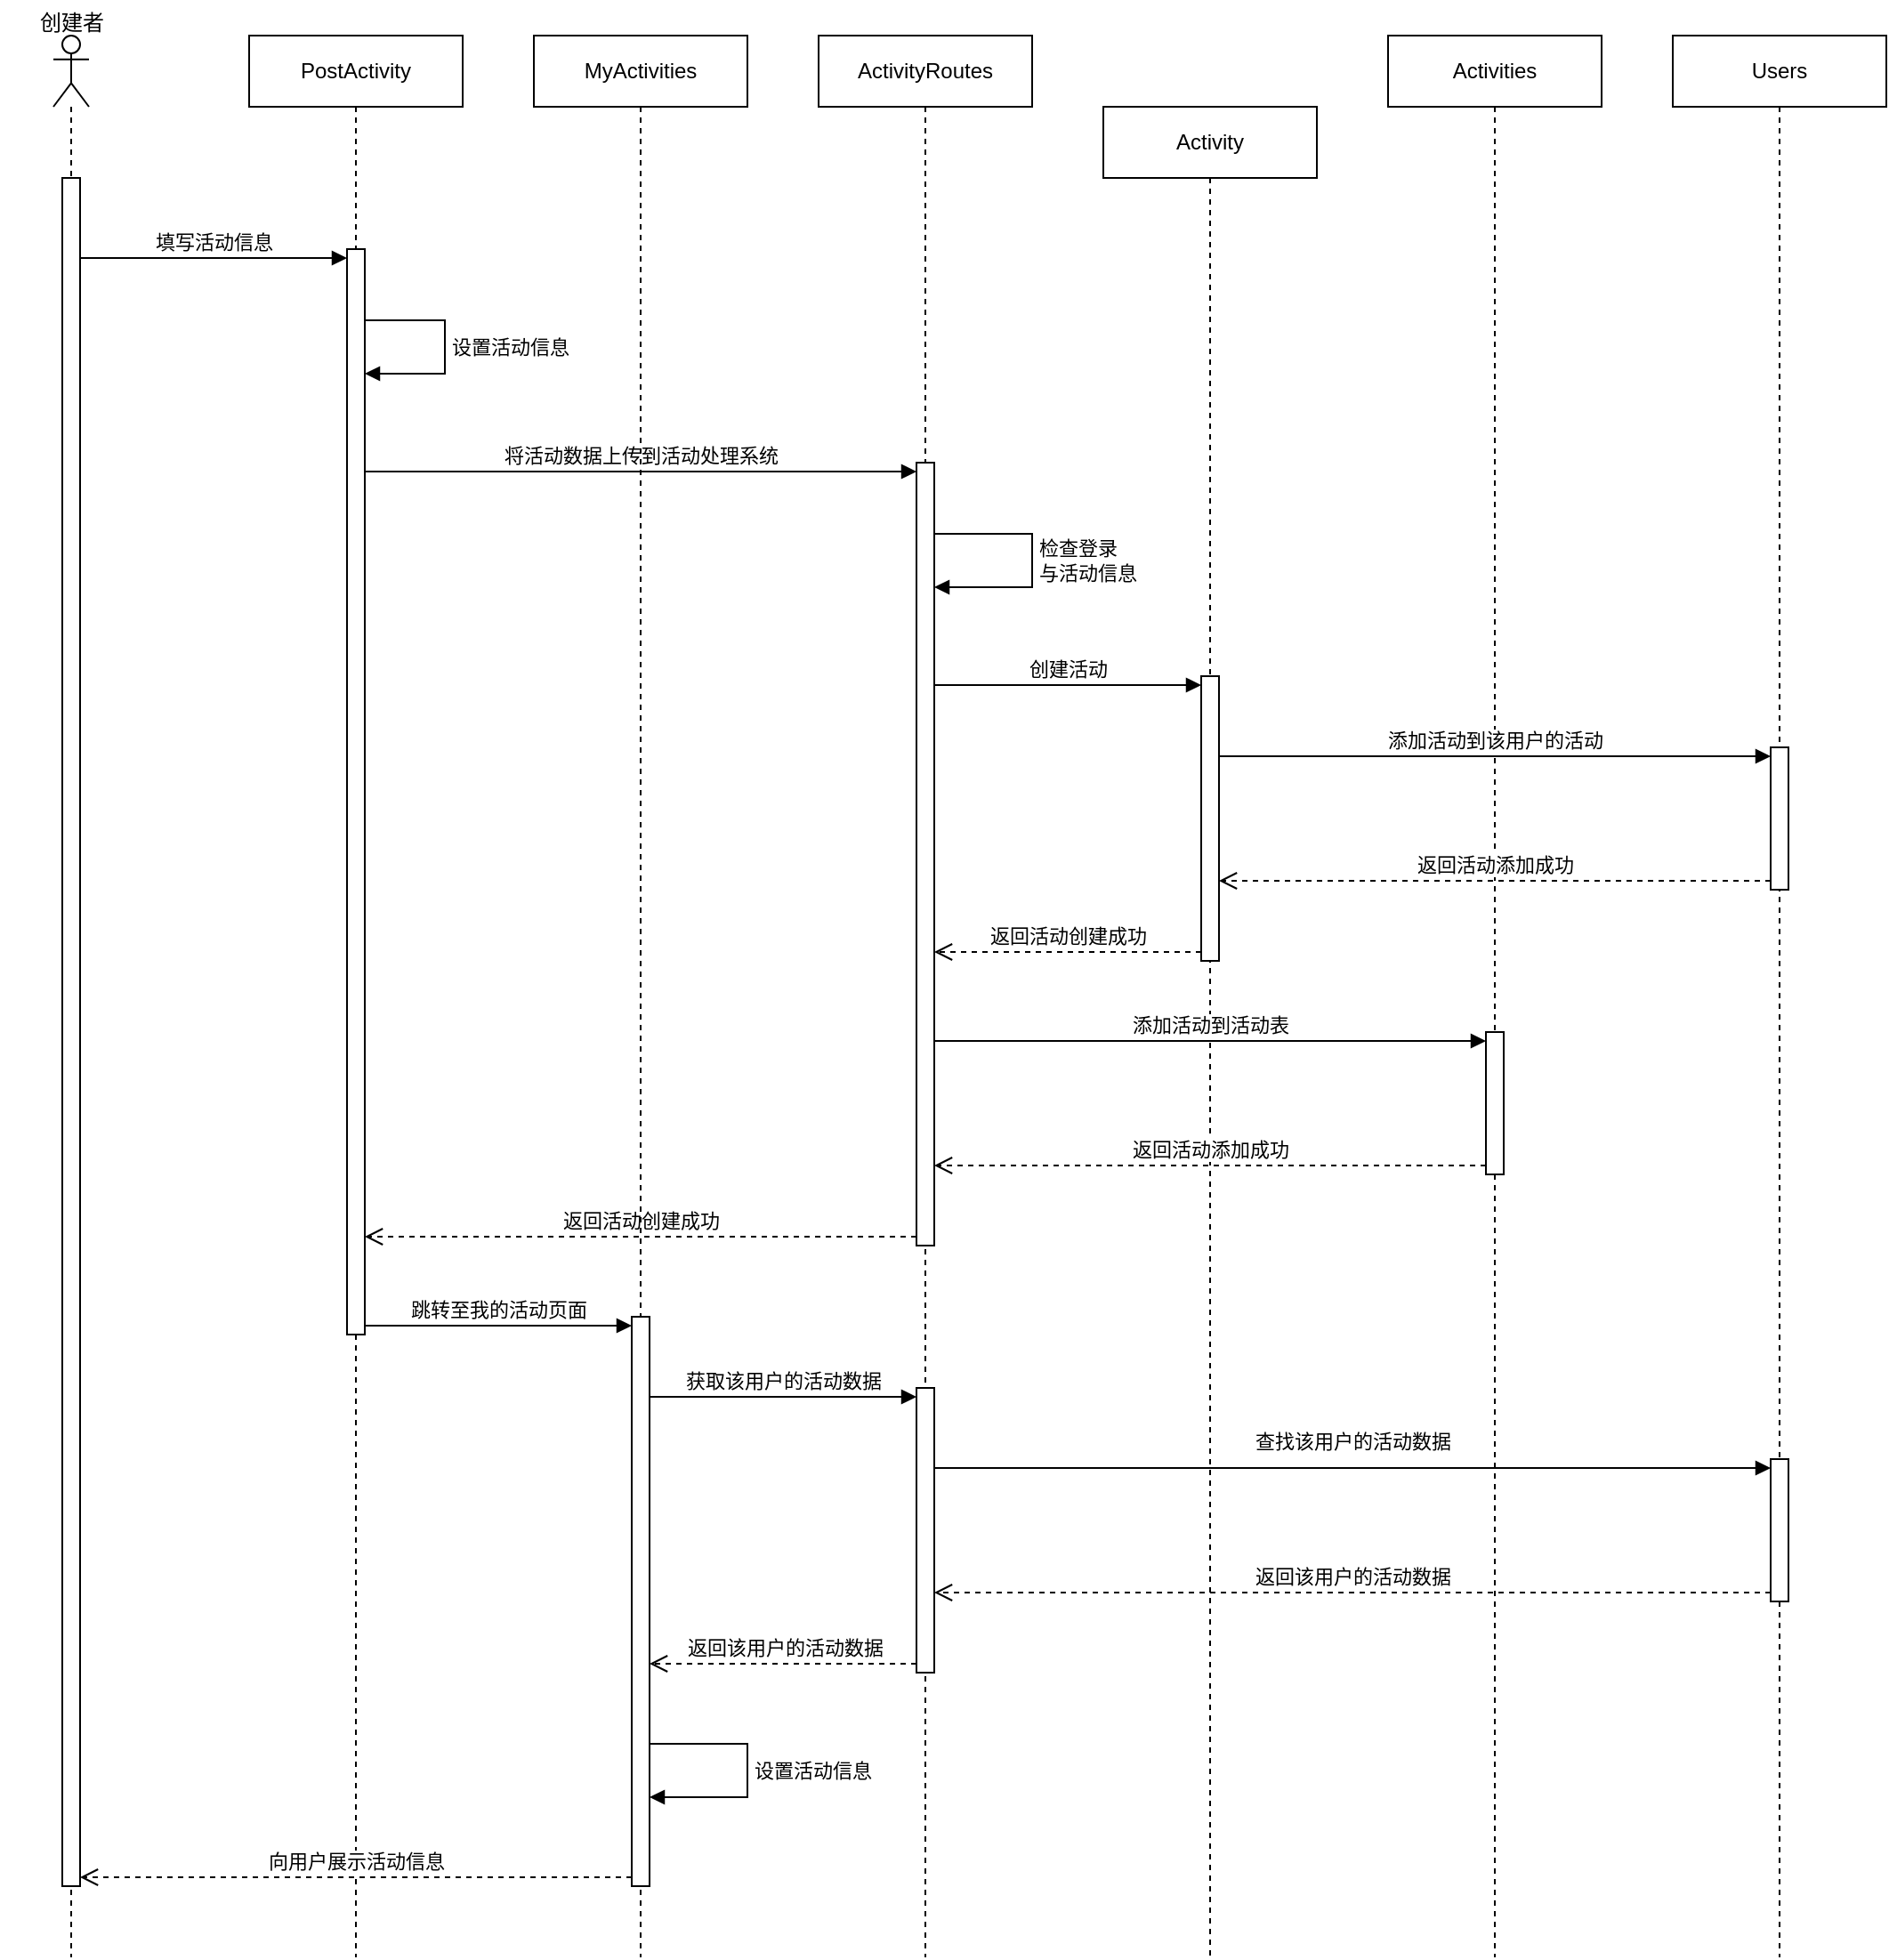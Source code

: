 <mxfile version="26.2.8">
  <diagram name="Page-1" id="2YBvvXClWsGukQMizWep">
    <mxGraphModel dx="2195" dy="1405" grid="1" gridSize="10" guides="1" tooltips="1" connect="1" arrows="1" fold="1" page="1" pageScale="1" pageWidth="850" pageHeight="1100" math="0" shadow="0">
      <root>
        <mxCell id="0" />
        <mxCell id="1" parent="0" />
        <mxCell id="CESZngJtCbdqiEpLdhRZ-2" value="" style="shape=umlLifeline;perimeter=lifelinePerimeter;whiteSpace=wrap;html=1;container=1;dropTarget=0;collapsible=0;recursiveResize=0;outlineConnect=0;portConstraint=eastwest;newEdgeStyle={&quot;curved&quot;:0,&quot;rounded&quot;:0};participant=umlActor;" parent="1" vertex="1">
          <mxGeometry x="90" y="40" width="20" height="1080" as="geometry" />
        </mxCell>
        <mxCell id="CESZngJtCbdqiEpLdhRZ-50" value="" style="html=1;points=[[0,0,0,0,5],[0,1,0,0,-5],[1,0,0,0,5],[1,1,0,0,-5]];perimeter=orthogonalPerimeter;outlineConnect=0;targetShapes=umlLifeline;portConstraint=eastwest;newEdgeStyle={&quot;curved&quot;:0,&quot;rounded&quot;:0};" parent="CESZngJtCbdqiEpLdhRZ-2" vertex="1">
          <mxGeometry x="5" y="80" width="10" height="960" as="geometry" />
        </mxCell>
        <mxCell id="CESZngJtCbdqiEpLdhRZ-4" value="&lt;span style=&quot;font-weight: 400;&quot;&gt;创建者&lt;/span&gt;" style="text;align=center;fontStyle=1;verticalAlign=middle;spacingLeft=3;spacingRight=3;strokeColor=none;rotatable=0;points=[[0,0.5],[1,0.5]];portConstraint=eastwest;html=1;" parent="1" vertex="1">
          <mxGeometry x="60" y="20" width="80" height="26" as="geometry" />
        </mxCell>
        <mxCell id="CESZngJtCbdqiEpLdhRZ-5" value="PostActivity" style="shape=umlLifeline;perimeter=lifelinePerimeter;whiteSpace=wrap;html=1;container=1;dropTarget=0;collapsible=0;recursiveResize=0;outlineConnect=0;portConstraint=eastwest;newEdgeStyle={&quot;curved&quot;:0,&quot;rounded&quot;:0};" parent="1" vertex="1">
          <mxGeometry x="200" y="40" width="120" height="1080" as="geometry" />
        </mxCell>
        <mxCell id="CESZngJtCbdqiEpLdhRZ-51" value="" style="html=1;points=[[0,0,0,0,5],[0,1,0,0,-5],[1,0,0,0,5],[1,1,0,0,-5]];perimeter=orthogonalPerimeter;outlineConnect=0;targetShapes=umlLifeline;portConstraint=eastwest;newEdgeStyle={&quot;curved&quot;:0,&quot;rounded&quot;:0};" parent="CESZngJtCbdqiEpLdhRZ-5" vertex="1">
          <mxGeometry x="55" y="120" width="10" height="610" as="geometry" />
        </mxCell>
        <mxCell id="CESZngJtCbdqiEpLdhRZ-61" value="设置活动信息" style="html=1;align=left;spacingLeft=2;endArrow=block;rounded=0;edgeStyle=orthogonalEdgeStyle;curved=0;rounded=0;" parent="CESZngJtCbdqiEpLdhRZ-5" edge="1" target="CESZngJtCbdqiEpLdhRZ-51" source="CESZngJtCbdqiEpLdhRZ-51">
          <mxGeometry relative="1" as="geometry">
            <mxPoint x="65" y="160" as="sourcePoint" />
            <Array as="points">
              <mxPoint x="110" y="160" />
              <mxPoint x="110" y="190" />
            </Array>
            <mxPoint x="65" y="190" as="targetPoint" />
          </mxGeometry>
        </mxCell>
        <mxCell id="CESZngJtCbdqiEpLdhRZ-16" value="ActivityRoutes" style="shape=umlLifeline;perimeter=lifelinePerimeter;whiteSpace=wrap;html=1;container=1;dropTarget=0;collapsible=0;recursiveResize=0;outlineConnect=0;portConstraint=eastwest;newEdgeStyle={&quot;curved&quot;:0,&quot;rounded&quot;:0};" parent="1" vertex="1">
          <mxGeometry x="520" y="40" width="120" height="1080" as="geometry" />
        </mxCell>
        <mxCell id="CESZngJtCbdqiEpLdhRZ-57" value="" style="html=1;points=[[0,0,0,0,5],[0,1,0,0,-5],[1,0,0,0,5],[1,1,0,0,-5]];perimeter=orthogonalPerimeter;outlineConnect=0;targetShapes=umlLifeline;portConstraint=eastwest;newEdgeStyle={&quot;curved&quot;:0,&quot;rounded&quot;:0};" parent="CESZngJtCbdqiEpLdhRZ-16" vertex="1">
          <mxGeometry x="55" y="240" width="10" height="440" as="geometry" />
        </mxCell>
        <mxCell id="CESZngJtCbdqiEpLdhRZ-71" value="检查登录&lt;div&gt;与活动信息&lt;/div&gt;" style="html=1;align=left;spacingLeft=2;endArrow=block;rounded=0;edgeStyle=orthogonalEdgeStyle;curved=0;rounded=0;" parent="CESZngJtCbdqiEpLdhRZ-16" target="CESZngJtCbdqiEpLdhRZ-57" edge="1" source="CESZngJtCbdqiEpLdhRZ-57">
          <mxGeometry relative="1" as="geometry">
            <mxPoint x="64.94" y="280" as="sourcePoint" />
            <Array as="points">
              <mxPoint x="120" y="280" />
              <mxPoint x="120" y="310" />
            </Array>
            <mxPoint x="64.94" y="310" as="targetPoint" />
          </mxGeometry>
        </mxCell>
        <mxCell id="Vz2hP-u3mrgLX9OLpnFS-12" value="" style="html=1;points=[[0,0,0,0,5],[0,1,0,0,-5],[1,0,0,0,5],[1,1,0,0,-5]];perimeter=orthogonalPerimeter;outlineConnect=0;targetShapes=umlLifeline;portConstraint=eastwest;newEdgeStyle={&quot;curved&quot;:0,&quot;rounded&quot;:0};" parent="CESZngJtCbdqiEpLdhRZ-16" vertex="1">
          <mxGeometry x="55" y="760" width="10" height="160" as="geometry" />
        </mxCell>
        <mxCell id="CESZngJtCbdqiEpLdhRZ-26" value="Activity" style="shape=umlLifeline;perimeter=lifelinePerimeter;whiteSpace=wrap;html=1;container=1;dropTarget=0;collapsible=0;recursiveResize=0;outlineConnect=0;portConstraint=eastwest;newEdgeStyle={&quot;curved&quot;:0,&quot;rounded&quot;:0};" parent="1" vertex="1">
          <mxGeometry x="680" y="80" width="120" height="1040" as="geometry" />
        </mxCell>
        <mxCell id="CESZngJtCbdqiEpLdhRZ-63" value="" style="html=1;points=[[0,0,0,0,5],[0,1,0,0,-5],[1,0,0,0,5],[1,1,0,0,-5]];perimeter=orthogonalPerimeter;outlineConnect=0;targetShapes=umlLifeline;portConstraint=eastwest;newEdgeStyle={&quot;curved&quot;:0,&quot;rounded&quot;:0};" parent="CESZngJtCbdqiEpLdhRZ-26" vertex="1">
          <mxGeometry x="55" y="320" width="10" height="160" as="geometry" />
        </mxCell>
        <mxCell id="CESZngJtCbdqiEpLdhRZ-29" value="Activities" style="shape=umlLifeline;perimeter=lifelinePerimeter;whiteSpace=wrap;html=1;container=1;dropTarget=0;collapsible=0;recursiveResize=0;outlineConnect=0;portConstraint=eastwest;newEdgeStyle={&quot;curved&quot;:0,&quot;rounded&quot;:0};" parent="1" vertex="1">
          <mxGeometry x="840" y="40" width="120" height="1080" as="geometry" />
        </mxCell>
        <mxCell id="CESZngJtCbdqiEpLdhRZ-66" value="" style="html=1;points=[[0,0,0,0,5],[0,1,0,0,-5],[1,0,0,0,5],[1,1,0,0,-5]];perimeter=orthogonalPerimeter;outlineConnect=0;targetShapes=umlLifeline;portConstraint=eastwest;newEdgeStyle={&quot;curved&quot;:0,&quot;rounded&quot;:0};" parent="CESZngJtCbdqiEpLdhRZ-29" vertex="1">
          <mxGeometry x="55" y="560" width="10" height="80" as="geometry" />
        </mxCell>
        <mxCell id="CESZngJtCbdqiEpLdhRZ-52" value="填写活动信息" style="html=1;verticalAlign=bottom;endArrow=block;curved=0;rounded=0;entryX=0;entryY=0;entryDx=0;entryDy=5;" parent="1" source="CESZngJtCbdqiEpLdhRZ-50" target="CESZngJtCbdqiEpLdhRZ-51" edge="1">
          <mxGeometry relative="1" as="geometry">
            <mxPoint x="185" y="175" as="sourcePoint" />
          </mxGeometry>
        </mxCell>
        <mxCell id="CESZngJtCbdqiEpLdhRZ-58" value="将活动数据上传到活动处理系统" style="html=1;verticalAlign=bottom;endArrow=block;curved=0;rounded=0;entryX=0;entryY=0;entryDx=0;entryDy=5;" parent="1" source="CESZngJtCbdqiEpLdhRZ-51" target="CESZngJtCbdqiEpLdhRZ-57" edge="1">
          <mxGeometry relative="1" as="geometry">
            <mxPoint x="665" y="245" as="sourcePoint" />
          </mxGeometry>
        </mxCell>
        <mxCell id="CESZngJtCbdqiEpLdhRZ-59" value="返回活动创建成功" style="html=1;verticalAlign=bottom;endArrow=open;dashed=1;endSize=8;curved=0;rounded=0;exitX=0;exitY=1;exitDx=0;exitDy=-5;" parent="1" source="CESZngJtCbdqiEpLdhRZ-57" target="CESZngJtCbdqiEpLdhRZ-51" edge="1">
          <mxGeometry relative="1" as="geometry">
            <mxPoint x="665" y="315" as="targetPoint" />
          </mxGeometry>
        </mxCell>
        <mxCell id="CESZngJtCbdqiEpLdhRZ-64" value="创建活动" style="html=1;verticalAlign=bottom;endArrow=block;curved=0;rounded=0;entryX=0;entryY=0;entryDx=0;entryDy=5;" parent="1" source="CESZngJtCbdqiEpLdhRZ-57" target="CESZngJtCbdqiEpLdhRZ-63" edge="1">
          <mxGeometry relative="1" as="geometry">
            <mxPoint x="665" y="295" as="sourcePoint" />
          </mxGeometry>
        </mxCell>
        <mxCell id="CESZngJtCbdqiEpLdhRZ-65" value="返回活动创建成功" style="html=1;verticalAlign=bottom;endArrow=open;dashed=1;endSize=8;curved=0;rounded=0;exitX=0;exitY=1;exitDx=0;exitDy=-5;" parent="1" source="CESZngJtCbdqiEpLdhRZ-63" target="CESZngJtCbdqiEpLdhRZ-57" edge="1">
          <mxGeometry relative="1" as="geometry">
            <mxPoint x="665" y="365" as="targetPoint" />
          </mxGeometry>
        </mxCell>
        <mxCell id="CESZngJtCbdqiEpLdhRZ-67" value="添加活动到活动表" style="html=1;verticalAlign=bottom;endArrow=block;curved=0;rounded=0;entryX=0;entryY=0;entryDx=0;entryDy=5;" parent="1" source="CESZngJtCbdqiEpLdhRZ-57" target="CESZngJtCbdqiEpLdhRZ-66" edge="1">
          <mxGeometry relative="1" as="geometry">
            <mxPoint x="825" y="445" as="sourcePoint" />
          </mxGeometry>
        </mxCell>
        <mxCell id="CESZngJtCbdqiEpLdhRZ-68" value="返回活动添加成功" style="html=1;verticalAlign=bottom;endArrow=open;dashed=1;endSize=8;curved=0;rounded=0;exitX=0;exitY=1;exitDx=0;exitDy=-5;" parent="1" source="CESZngJtCbdqiEpLdhRZ-66" target="CESZngJtCbdqiEpLdhRZ-57" edge="1">
          <mxGeometry relative="1" as="geometry">
            <mxPoint x="825" y="515" as="targetPoint" />
          </mxGeometry>
        </mxCell>
        <mxCell id="Vz2hP-u3mrgLX9OLpnFS-2" value="跳转至我的活动页面" style="html=1;verticalAlign=bottom;endArrow=block;curved=0;rounded=0;entryX=0;entryY=0;entryDx=0;entryDy=5;" parent="1" source="CESZngJtCbdqiEpLdhRZ-51" target="Vz2hP-u3mrgLX9OLpnFS-1" edge="1">
          <mxGeometry relative="1" as="geometry">
            <mxPoint x="340" y="825" as="sourcePoint" />
          </mxGeometry>
        </mxCell>
        <mxCell id="Vz2hP-u3mrgLX9OLpnFS-3" value="向用户展示活动信息" style="html=1;verticalAlign=bottom;endArrow=open;dashed=1;endSize=8;curved=0;rounded=0;exitX=0;exitY=1;exitDx=0;exitDy=-5;" parent="1" source="Vz2hP-u3mrgLX9OLpnFS-1" target="CESZngJtCbdqiEpLdhRZ-50" edge="1">
          <mxGeometry relative="1" as="geometry">
            <mxPoint x="340" y="895" as="targetPoint" />
          </mxGeometry>
        </mxCell>
        <mxCell id="Vz2hP-u3mrgLX9OLpnFS-4" value="MyActivities" style="shape=umlLifeline;perimeter=lifelinePerimeter;whiteSpace=wrap;html=1;container=1;dropTarget=0;collapsible=0;recursiveResize=0;outlineConnect=0;portConstraint=eastwest;newEdgeStyle={&quot;curved&quot;:0,&quot;rounded&quot;:0};" parent="1" vertex="1">
          <mxGeometry x="360" y="40" width="120" height="1080" as="geometry" />
        </mxCell>
        <mxCell id="Vz2hP-u3mrgLX9OLpnFS-1" value="" style="html=1;points=[[0,0,0,0,5],[0,1,0,0,-5],[1,0,0,0,5],[1,1,0,0,-5]];perimeter=orthogonalPerimeter;outlineConnect=0;targetShapes=umlLifeline;portConstraint=eastwest;newEdgeStyle={&quot;curved&quot;:0,&quot;rounded&quot;:0};" parent="Vz2hP-u3mrgLX9OLpnFS-4" vertex="1">
          <mxGeometry x="55" y="720" width="10" height="320" as="geometry" />
        </mxCell>
        <mxCell id="Vz2hP-u3mrgLX9OLpnFS-21" value="设置活动信息" style="html=1;align=left;spacingLeft=2;endArrow=block;rounded=0;edgeStyle=orthogonalEdgeStyle;curved=0;rounded=0;" parent="Vz2hP-u3mrgLX9OLpnFS-4" source="Vz2hP-u3mrgLX9OLpnFS-1" target="Vz2hP-u3mrgLX9OLpnFS-1" edge="1">
          <mxGeometry relative="1" as="geometry">
            <mxPoint x="65" y="960.0" as="sourcePoint" />
            <Array as="points">
              <mxPoint x="120" y="960" />
              <mxPoint x="120" y="990" />
            </Array>
            <mxPoint x="65" y="990.0" as="targetPoint" />
          </mxGeometry>
        </mxCell>
        <mxCell id="Vz2hP-u3mrgLX9OLpnFS-10" value="Users" style="shape=umlLifeline;perimeter=lifelinePerimeter;whiteSpace=wrap;html=1;container=1;dropTarget=0;collapsible=0;recursiveResize=0;outlineConnect=0;portConstraint=eastwest;newEdgeStyle={&quot;curved&quot;:0,&quot;rounded&quot;:0};" parent="1" vertex="1">
          <mxGeometry x="1000" y="40" width="120" height="1080" as="geometry" />
        </mxCell>
        <mxCell id="Vz2hP-u3mrgLX9OLpnFS-15" value="" style="html=1;points=[[0,0,0,0,5],[0,1,0,0,-5],[1,0,0,0,5],[1,1,0,0,-5]];perimeter=orthogonalPerimeter;outlineConnect=0;targetShapes=umlLifeline;portConstraint=eastwest;newEdgeStyle={&quot;curved&quot;:0,&quot;rounded&quot;:0};" parent="Vz2hP-u3mrgLX9OLpnFS-10" vertex="1">
          <mxGeometry x="55" y="800" width="10" height="80" as="geometry" />
        </mxCell>
        <mxCell id="90evUMU_0IKWliUM2kcK-3" value="" style="html=1;points=[[0,0,0,0,5],[0,1,0,0,-5],[1,0,0,0,5],[1,1,0,0,-5]];perimeter=orthogonalPerimeter;outlineConnect=0;targetShapes=umlLifeline;portConstraint=eastwest;newEdgeStyle={&quot;curved&quot;:0,&quot;rounded&quot;:0};" vertex="1" parent="Vz2hP-u3mrgLX9OLpnFS-10">
          <mxGeometry x="55" y="400" width="10" height="80" as="geometry" />
        </mxCell>
        <mxCell id="Vz2hP-u3mrgLX9OLpnFS-13" value="获取该用户的活动数据" style="html=1;verticalAlign=bottom;endArrow=block;curved=0;rounded=0;entryX=0;entryY=0;entryDx=0;entryDy=5;" parent="1" source="Vz2hP-u3mrgLX9OLpnFS-1" target="Vz2hP-u3mrgLX9OLpnFS-12" edge="1">
          <mxGeometry relative="1" as="geometry">
            <mxPoint x="665" y="765" as="sourcePoint" />
          </mxGeometry>
        </mxCell>
        <mxCell id="Vz2hP-u3mrgLX9OLpnFS-16" value="" style="html=1;verticalAlign=bottom;endArrow=block;curved=0;rounded=0;entryX=0;entryY=0;entryDx=0;entryDy=5;" parent="1" source="Vz2hP-u3mrgLX9OLpnFS-12" target="Vz2hP-u3mrgLX9OLpnFS-15" edge="1">
          <mxGeometry relative="1" as="geometry">
            <mxPoint x="630" y="840" as="sourcePoint" />
          </mxGeometry>
        </mxCell>
        <mxCell id="Vz2hP-u3mrgLX9OLpnFS-18" value="查找该用户的活动数据" style="edgeLabel;html=1;align=center;verticalAlign=middle;resizable=0;points=[];" parent="Vz2hP-u3mrgLX9OLpnFS-16" vertex="1" connectable="0">
          <mxGeometry x="-0.081" relative="1" as="geometry">
            <mxPoint x="19" y="-15" as="offset" />
          </mxGeometry>
        </mxCell>
        <mxCell id="Vz2hP-u3mrgLX9OLpnFS-17" value="返回该用户的活动数据" style="html=1;verticalAlign=bottom;endArrow=open;dashed=1;endSize=8;curved=0;rounded=0;exitX=0;exitY=1;exitDx=0;exitDy=-5;" parent="1" source="Vz2hP-u3mrgLX9OLpnFS-15" target="Vz2hP-u3mrgLX9OLpnFS-12" edge="1">
          <mxGeometry x="0.002" relative="1" as="geometry">
            <mxPoint x="985" y="875" as="targetPoint" />
            <mxPoint as="offset" />
          </mxGeometry>
        </mxCell>
        <mxCell id="Vz2hP-u3mrgLX9OLpnFS-14" value="返回该用户的活动数据" style="html=1;verticalAlign=bottom;endArrow=open;dashed=1;endSize=8;curved=0;rounded=0;exitX=0;exitY=1;exitDx=0;exitDy=-5;" parent="1" source="Vz2hP-u3mrgLX9OLpnFS-12" target="Vz2hP-u3mrgLX9OLpnFS-1" edge="1">
          <mxGeometry x="-0.026" relative="1" as="geometry">
            <mxPoint x="665" y="835" as="targetPoint" />
            <mxPoint x="-1" as="offset" />
          </mxGeometry>
        </mxCell>
        <mxCell id="90evUMU_0IKWliUM2kcK-4" value="添加活动到该用户的活动" style="html=1;verticalAlign=bottom;endArrow=block;curved=0;rounded=0;entryX=0;entryY=0;entryDx=0;entryDy=5;" edge="1" target="90evUMU_0IKWliUM2kcK-3" parent="1" source="CESZngJtCbdqiEpLdhRZ-63">
          <mxGeometry relative="1" as="geometry">
            <mxPoint x="921" y="405" as="sourcePoint" />
          </mxGeometry>
        </mxCell>
        <mxCell id="90evUMU_0IKWliUM2kcK-5" value="返回活动添加成功" style="html=1;verticalAlign=bottom;endArrow=open;dashed=1;endSize=8;curved=0;rounded=0;exitX=0;exitY=1;exitDx=0;exitDy=-5;" edge="1" source="90evUMU_0IKWliUM2kcK-3" parent="1" target="CESZngJtCbdqiEpLdhRZ-63">
          <mxGeometry relative="1" as="geometry">
            <mxPoint x="921" y="475" as="targetPoint" />
          </mxGeometry>
        </mxCell>
      </root>
    </mxGraphModel>
  </diagram>
</mxfile>
